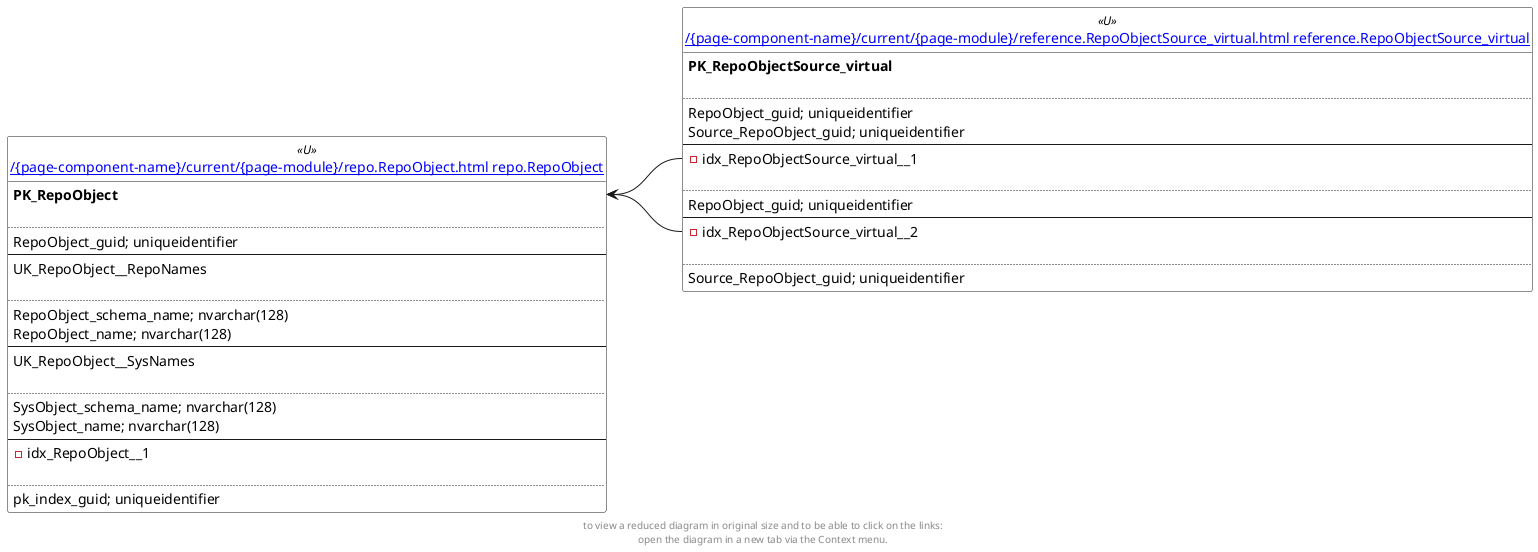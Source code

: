 @startuml
left to right direction
'top to bottom direction
hide circle
'avoide "." issues:
set namespaceSeparator none


skinparam class {
  BackgroundColor White
  BackgroundColor<<FN>> Yellow
  BackgroundColor<<FS>> Yellow
  BackgroundColor<<FT>> LightGray
  BackgroundColor<<IF>> Yellow
  BackgroundColor<<IS>> Yellow
  BackgroundColor<<P>> Aqua
  BackgroundColor<<PC>> Aqua
  BackgroundColor<<SN>> Yellow
  BackgroundColor<<SO>> SlateBlue
  BackgroundColor<<TF>> LightGray
  BackgroundColor<<TR>> Tomato
  BackgroundColor<<U>> White
  BackgroundColor<<V>> WhiteSmoke
  BackgroundColor<<X>> Aqua
}


entity "[[{site-url}/{page-component-name}/current/{page-module}/reference.RepoObjectSource_virtual.html reference.RepoObjectSource_virtual]]" as reference.RepoObjectSource_virtual << U >> {
**PK_RepoObjectSource_virtual**

..
RepoObject_guid; uniqueidentifier
Source_RepoObject_guid; uniqueidentifier
--
- idx_RepoObjectSource_virtual__1

..
RepoObject_guid; uniqueidentifier
--
- idx_RepoObjectSource_virtual__2

..
Source_RepoObject_guid; uniqueidentifier
}

entity "[[{site-url}/{page-component-name}/current/{page-module}/repo.RepoObject.html repo.RepoObject]]" as repo.RepoObject << U >> {
**PK_RepoObject**

..
RepoObject_guid; uniqueidentifier
--
UK_RepoObject__RepoNames

..
RepoObject_schema_name; nvarchar(128)
RepoObject_name; nvarchar(128)
--
UK_RepoObject__SysNames

..
SysObject_schema_name; nvarchar(128)
SysObject_name; nvarchar(128)
--
- idx_RepoObject__1

..
pk_index_guid; uniqueidentifier
}

repo.RepoObject::PK_RepoObject <-- reference.RepoObjectSource_virtual::idx_RepoObjectSource_virtual__1
repo.RepoObject::PK_RepoObject <-- reference.RepoObjectSource_virtual::idx_RepoObjectSource_virtual__2
footer
to view a reduced diagram in original size and to be able to click on the links:
open the diagram in a new tab via the Context menu.
end footer

@enduml

